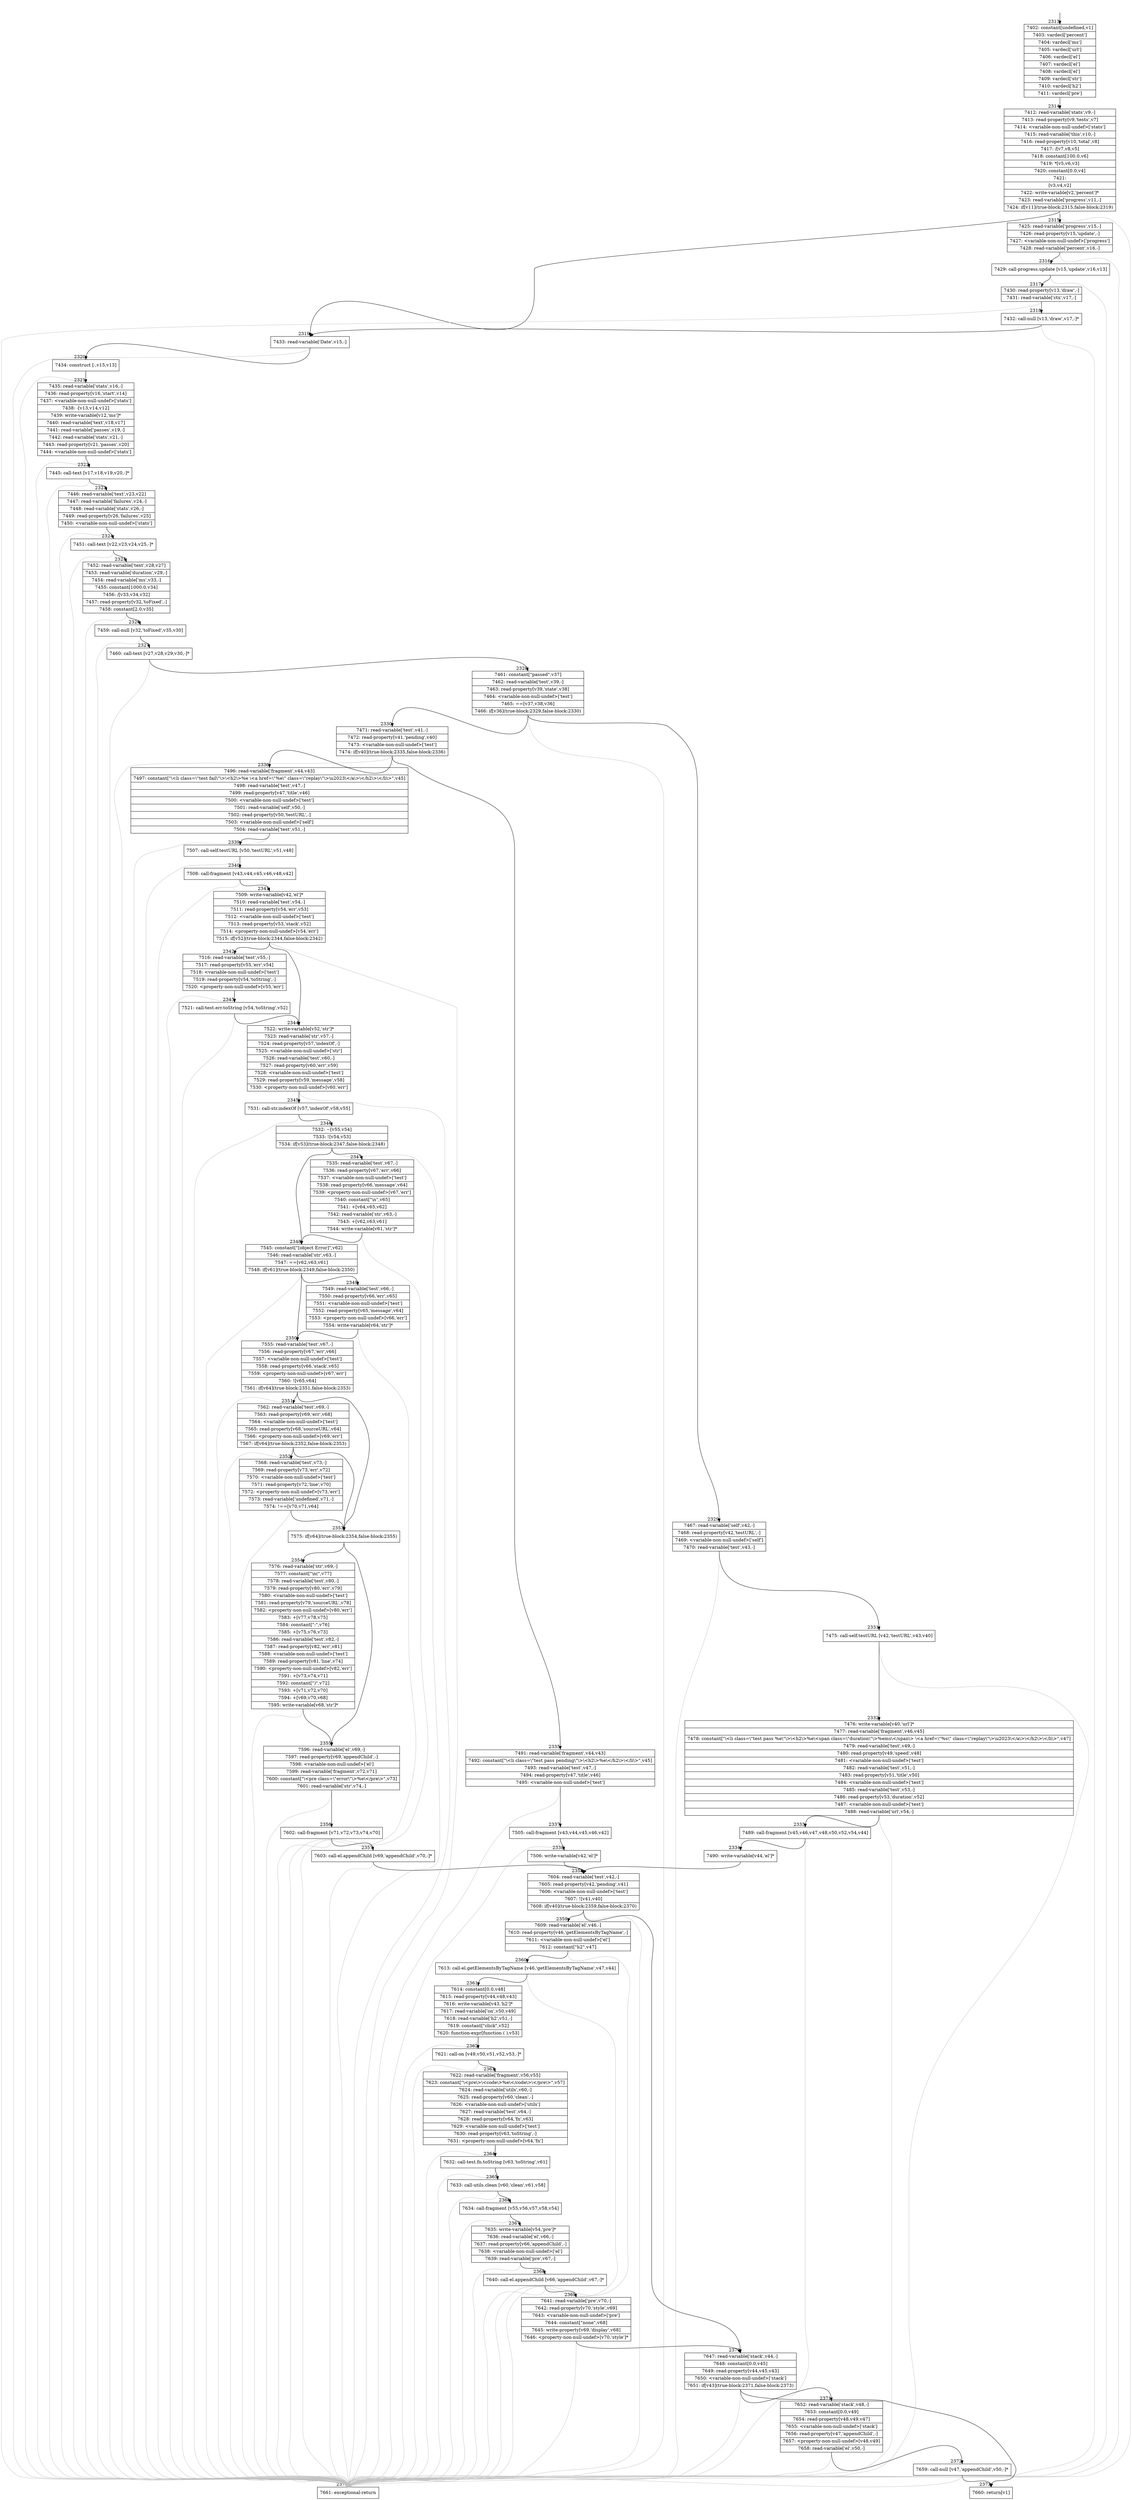 digraph {
rankdir="TD"
BB_entry207[shape=none,label=""];
BB_entry207 -> BB2313 [tailport=s, headport=n, headlabel="    2313"]
BB2313 [shape=record label="{7402: constant[undefined,v1]|7403: vardecl['percent']|7404: vardecl['ms']|7405: vardecl['url']|7406: vardecl['el']|7407: vardecl['el']|7408: vardecl['el']|7409: vardecl['str']|7410: vardecl['h2']|7411: vardecl['pre']}" ] 
BB2313 -> BB2314 [tailport=s, headport=n, headlabel="      2314"]
BB2314 [shape=record label="{7412: read-variable['stats',v9,-]|7413: read-property[v9,'tests',v7]|7414: \<variable-non-null-undef\>['stats']|7415: read-variable['this',v10,-]|7416: read-property[v10,'total',v8]|7417: /[v7,v8,v5]|7418: constant[100.0,v6]|7419: *[v5,v6,v3]|7420: constant[0.0,v4]|7421: |[v3,v4,v2]|7422: write-variable[v2,'percent']*|7423: read-variable['progress',v11,-]|7424: if[v11](true-block:2315,false-block:2319)}" ] 
BB2314 -> BB2315 [tailport=s, headport=n, headlabel="      2315"]
BB2314 -> BB2319 [tailport=s, headport=n, headlabel="      2319"]
BB2314 -> BB2374 [tailport=s, headport=n, color=gray, headlabel="      2374"]
BB2315 [shape=record label="{7425: read-variable['progress',v15,-]|7426: read-property[v15,'update',-]|7427: \<variable-non-null-undef\>['progress']|7428: read-variable['percent',v16,-]}" ] 
BB2315 -> BB2316 [tailport=s, headport=n, headlabel="      2316"]
BB2315 -> BB2374 [tailport=s, headport=n, color=gray]
BB2316 [shape=record label="{7429: call-progress.update [v15,'update',v16,v13]}" ] 
BB2316 -> BB2317 [tailport=s, headport=n, headlabel="      2317"]
BB2316 -> BB2374 [tailport=s, headport=n, color=gray]
BB2317 [shape=record label="{7430: read-property[v13,'draw',-]|7431: read-variable['ctx',v17,-]}" ] 
BB2317 -> BB2318 [tailport=s, headport=n, headlabel="      2318"]
BB2317 -> BB2374 [tailport=s, headport=n, color=gray]
BB2318 [shape=record label="{7432: call-null [v13,'draw',v17,-]*}" ] 
BB2318 -> BB2319 [tailport=s, headport=n]
BB2318 -> BB2374 [tailport=s, headport=n, color=gray]
BB2319 [shape=record label="{7433: read-variable['Date',v15,-]}" ] 
BB2319 -> BB2320 [tailport=s, headport=n, headlabel="      2320"]
BB2319 -> BB2374 [tailport=s, headport=n, color=gray]
BB2320 [shape=record label="{7434: construct [-,v15,v13]}" ] 
BB2320 -> BB2321 [tailport=s, headport=n, headlabel="      2321"]
BB2320 -> BB2374 [tailport=s, headport=n, color=gray]
BB2321 [shape=record label="{7435: read-variable['stats',v16,-]|7436: read-property[v16,'start',v14]|7437: \<variable-non-null-undef\>['stats']|7438: -[v13,v14,v12]|7439: write-variable[v12,'ms']*|7440: read-variable['text',v18,v17]|7441: read-variable['passes',v19,-]|7442: read-variable['stats',v21,-]|7443: read-property[v21,'passes',v20]|7444: \<variable-non-null-undef\>['stats']}" ] 
BB2321 -> BB2322 [tailport=s, headport=n, headlabel="      2322"]
BB2321 -> BB2374 [tailport=s, headport=n, color=gray]
BB2322 [shape=record label="{7445: call-text [v17,v18,v19,v20,-]*}" ] 
BB2322 -> BB2323 [tailport=s, headport=n, headlabel="      2323"]
BB2322 -> BB2374 [tailport=s, headport=n, color=gray]
BB2323 [shape=record label="{7446: read-variable['text',v23,v22]|7447: read-variable['failures',v24,-]|7448: read-variable['stats',v26,-]|7449: read-property[v26,'failures',v25]|7450: \<variable-non-null-undef\>['stats']}" ] 
BB2323 -> BB2324 [tailport=s, headport=n, headlabel="      2324"]
BB2323 -> BB2374 [tailport=s, headport=n, color=gray]
BB2324 [shape=record label="{7451: call-text [v22,v23,v24,v25,-]*}" ] 
BB2324 -> BB2325 [tailport=s, headport=n, headlabel="      2325"]
BB2324 -> BB2374 [tailport=s, headport=n, color=gray]
BB2325 [shape=record label="{7452: read-variable['text',v28,v27]|7453: read-variable['duration',v29,-]|7454: read-variable['ms',v33,-]|7455: constant[1000.0,v34]|7456: /[v33,v34,v32]|7457: read-property[v32,'toFixed',-]|7458: constant[2.0,v35]}" ] 
BB2325 -> BB2326 [tailport=s, headport=n, headlabel="      2326"]
BB2325 -> BB2374 [tailport=s, headport=n, color=gray]
BB2326 [shape=record label="{7459: call-null [v32,'toFixed',v35,v30]}" ] 
BB2326 -> BB2327 [tailport=s, headport=n, headlabel="      2327"]
BB2326 -> BB2374 [tailport=s, headport=n, color=gray]
BB2327 [shape=record label="{7460: call-text [v27,v28,v29,v30,-]*}" ] 
BB2327 -> BB2328 [tailport=s, headport=n, headlabel="      2328"]
BB2327 -> BB2374 [tailport=s, headport=n, color=gray]
BB2328 [shape=record label="{7461: constant[\"passed\",v37]|7462: read-variable['test',v39,-]|7463: read-property[v39,'state',v38]|7464: \<variable-non-null-undef\>['test']|7465: ==[v37,v38,v36]|7466: if[v36](true-block:2329,false-block:2330)}" ] 
BB2328 -> BB2329 [tailport=s, headport=n, headlabel="      2329"]
BB2328 -> BB2330 [tailport=s, headport=n, headlabel="      2330"]
BB2328 -> BB2374 [tailport=s, headport=n, color=gray]
BB2329 [shape=record label="{7467: read-variable['self',v42,-]|7468: read-property[v42,'testURL',-]|7469: \<variable-non-null-undef\>['self']|7470: read-variable['test',v43,-]}" ] 
BB2329 -> BB2331 [tailport=s, headport=n, headlabel="      2331"]
BB2329 -> BB2374 [tailport=s, headport=n, color=gray]
BB2330 [shape=record label="{7471: read-variable['test',v41,-]|7472: read-property[v41,'pending',v40]|7473: \<variable-non-null-undef\>['test']|7474: if[v40](true-block:2335,false-block:2336)}" ] 
BB2330 -> BB2335 [tailport=s, headport=n, headlabel="      2335"]
BB2330 -> BB2336 [tailport=s, headport=n, headlabel="      2336"]
BB2330 -> BB2374 [tailport=s, headport=n, color=gray]
BB2331 [shape=record label="{7475: call-self.testURL [v42,'testURL',v43,v40]}" ] 
BB2331 -> BB2332 [tailport=s, headport=n, headlabel="      2332"]
BB2331 -> BB2374 [tailport=s, headport=n, color=gray]
BB2332 [shape=record label="{7476: write-variable[v40,'url']*|7477: read-variable['fragment',v46,v45]|7478: constant[\"\\\<li class=\\\"test pass %e\\\"\\\>\\\<h2\\\>%e\\\<span class=\\\"duration\\\"\\\>%ems\\\</span\\\> \\\<a href=\\\"%s\\\" class=\\\"replay\\\"\\\>\\u2023\\\</a\\\>\\\</h2\\\>\\\</li\\\>\",v47]|7479: read-variable['test',v49,-]|7480: read-property[v49,'speed',v48]|7481: \<variable-non-null-undef\>['test']|7482: read-variable['test',v51,-]|7483: read-property[v51,'title',v50]|7484: \<variable-non-null-undef\>['test']|7485: read-variable['test',v53,-]|7486: read-property[v53,'duration',v52]|7487: \<variable-non-null-undef\>['test']|7488: read-variable['url',v54,-]}" ] 
BB2332 -> BB2333 [tailport=s, headport=n, headlabel="      2333"]
BB2332 -> BB2374 [tailport=s, headport=n, color=gray]
BB2333 [shape=record label="{7489: call-fragment [v45,v46,v47,v48,v50,v52,v54,v44]}" ] 
BB2333 -> BB2334 [tailport=s, headport=n, headlabel="      2334"]
BB2333 -> BB2374 [tailport=s, headport=n, color=gray]
BB2334 [shape=record label="{7490: write-variable[v44,'el']*}" ] 
BB2334 -> BB2358 [tailport=s, headport=n, headlabel="      2358"]
BB2335 [shape=record label="{7491: read-variable['fragment',v44,v43]|7492: constant[\"\\\<li class=\\\"test pass pending\\\"\\\>\\\<h2\\\>%e\\\</h2\\\>\\\</li\\\>\",v45]|7493: read-variable['test',v47,-]|7494: read-property[v47,'title',v46]|7495: \<variable-non-null-undef\>['test']}" ] 
BB2335 -> BB2337 [tailport=s, headport=n, headlabel="      2337"]
BB2335 -> BB2374 [tailport=s, headport=n, color=gray]
BB2336 [shape=record label="{7496: read-variable['fragment',v44,v43]|7497: constant[\"\\\<li class=\\\"test fail\\\"\\\>\\\<h2\\\>%e \\\<a href=\\\"%e\\\" class=\\\"replay\\\"\\\>\\u2023\\\</a\\\>\\\</h2\\\>\\\</li\\\>\",v45]|7498: read-variable['test',v47,-]|7499: read-property[v47,'title',v46]|7500: \<variable-non-null-undef\>['test']|7501: read-variable['self',v50,-]|7502: read-property[v50,'testURL',-]|7503: \<variable-non-null-undef\>['self']|7504: read-variable['test',v51,-]}" ] 
BB2336 -> BB2339 [tailport=s, headport=n, headlabel="      2339"]
BB2336 -> BB2374 [tailport=s, headport=n, color=gray]
BB2337 [shape=record label="{7505: call-fragment [v43,v44,v45,v46,v42]}" ] 
BB2337 -> BB2338 [tailport=s, headport=n, headlabel="      2338"]
BB2337 -> BB2374 [tailport=s, headport=n, color=gray]
BB2338 [shape=record label="{7506: write-variable[v42,'el']*}" ] 
BB2338 -> BB2358 [tailport=s, headport=n]
BB2339 [shape=record label="{7507: call-self.testURL [v50,'testURL',v51,v48]}" ] 
BB2339 -> BB2340 [tailport=s, headport=n, headlabel="      2340"]
BB2339 -> BB2374 [tailport=s, headport=n, color=gray]
BB2340 [shape=record label="{7508: call-fragment [v43,v44,v45,v46,v48,v42]}" ] 
BB2340 -> BB2341 [tailport=s, headport=n, headlabel="      2341"]
BB2340 -> BB2374 [tailport=s, headport=n, color=gray]
BB2341 [shape=record label="{7509: write-variable[v42,'el']*|7510: read-variable['test',v54,-]|7511: read-property[v54,'err',v53]|7512: \<variable-non-null-undef\>['test']|7513: read-property[v53,'stack',v52]|7514: \<property-non-null-undef\>[v54,'err']|7515: if[v52](true-block:2344,false-block:2342)}" ] 
BB2341 -> BB2344 [tailport=s, headport=n, headlabel="      2344"]
BB2341 -> BB2342 [tailport=s, headport=n, headlabel="      2342"]
BB2341 -> BB2374 [tailport=s, headport=n, color=gray]
BB2342 [shape=record label="{7516: read-variable['test',v55,-]|7517: read-property[v55,'err',v54]|7518: \<variable-non-null-undef\>['test']|7519: read-property[v54,'toString',-]|7520: \<property-non-null-undef\>[v55,'err']}" ] 
BB2342 -> BB2343 [tailport=s, headport=n, headlabel="      2343"]
BB2342 -> BB2374 [tailport=s, headport=n, color=gray]
BB2343 [shape=record label="{7521: call-test.err.toString [v54,'toString',v52]}" ] 
BB2343 -> BB2344 [tailport=s, headport=n]
BB2343 -> BB2374 [tailport=s, headport=n, color=gray]
BB2344 [shape=record label="{7522: write-variable[v52,'str']*|7523: read-variable['str',v57,-]|7524: read-property[v57,'indexOf',-]|7525: \<variable-non-null-undef\>['str']|7526: read-variable['test',v60,-]|7527: read-property[v60,'err',v59]|7528: \<variable-non-null-undef\>['test']|7529: read-property[v59,'message',v58]|7530: \<property-non-null-undef\>[v60,'err']}" ] 
BB2344 -> BB2345 [tailport=s, headport=n, headlabel="      2345"]
BB2344 -> BB2374 [tailport=s, headport=n, color=gray]
BB2345 [shape=record label="{7531: call-str.indexOf [v57,'indexOf',v58,v55]}" ] 
BB2345 -> BB2346 [tailport=s, headport=n, headlabel="      2346"]
BB2345 -> BB2374 [tailport=s, headport=n, color=gray]
BB2346 [shape=record label="{7532: ~[v55,v54]|7533: ![v54,v53]|7534: if[v53](true-block:2347,false-block:2348)}" ] 
BB2346 -> BB2347 [tailport=s, headport=n, headlabel="      2347"]
BB2346 -> BB2348 [tailport=s, headport=n, headlabel="      2348"]
BB2346 -> BB2374 [tailport=s, headport=n, color=gray]
BB2347 [shape=record label="{7535: read-variable['test',v67,-]|7536: read-property[v67,'err',v66]|7537: \<variable-non-null-undef\>['test']|7538: read-property[v66,'message',v64]|7539: \<property-non-null-undef\>[v67,'err']|7540: constant[\"\\n\",v65]|7541: +[v64,v65,v62]|7542: read-variable['str',v63,-]|7543: +[v62,v63,v61]|7544: write-variable[v61,'str']*}" ] 
BB2347 -> BB2348 [tailport=s, headport=n]
BB2347 -> BB2374 [tailport=s, headport=n, color=gray]
BB2348 [shape=record label="{7545: constant[\"[object Error]\",v62]|7546: read-variable['str',v63,-]|7547: ==[v62,v63,v61]|7548: if[v61](true-block:2349,false-block:2350)}" ] 
BB2348 -> BB2349 [tailport=s, headport=n, headlabel="      2349"]
BB2348 -> BB2350 [tailport=s, headport=n, headlabel="      2350"]
BB2348 -> BB2374 [tailport=s, headport=n, color=gray]
BB2349 [shape=record label="{7549: read-variable['test',v66,-]|7550: read-property[v66,'err',v65]|7551: \<variable-non-null-undef\>['test']|7552: read-property[v65,'message',v64]|7553: \<property-non-null-undef\>[v66,'err']|7554: write-variable[v64,'str']*}" ] 
BB2349 -> BB2350 [tailport=s, headport=n]
BB2349 -> BB2374 [tailport=s, headport=n, color=gray]
BB2350 [shape=record label="{7555: read-variable['test',v67,-]|7556: read-property[v67,'err',v66]|7557: \<variable-non-null-undef\>['test']|7558: read-property[v66,'stack',v65]|7559: \<property-non-null-undef\>[v67,'err']|7560: ![v65,v64]|7561: if[v64](true-block:2351,false-block:2353)}" ] 
BB2350 -> BB2353 [tailport=s, headport=n, headlabel="      2353"]
BB2350 -> BB2351 [tailport=s, headport=n, headlabel="      2351"]
BB2350 -> BB2374 [tailport=s, headport=n, color=gray]
BB2351 [shape=record label="{7562: read-variable['test',v69,-]|7563: read-property[v69,'err',v68]|7564: \<variable-non-null-undef\>['test']|7565: read-property[v68,'sourceURL',v64]|7566: \<property-non-null-undef\>[v69,'err']|7567: if[v64](true-block:2352,false-block:2353)}" ] 
BB2351 -> BB2353 [tailport=s, headport=n]
BB2351 -> BB2352 [tailport=s, headport=n, headlabel="      2352"]
BB2351 -> BB2374 [tailport=s, headport=n, color=gray]
BB2352 [shape=record label="{7568: read-variable['test',v73,-]|7569: read-property[v73,'err',v72]|7570: \<variable-non-null-undef\>['test']|7571: read-property[v72,'line',v70]|7572: \<property-non-null-undef\>[v73,'err']|7573: read-variable['undefined',v71,-]|7574: !==[v70,v71,v64]}" ] 
BB2352 -> BB2353 [tailport=s, headport=n]
BB2352 -> BB2374 [tailport=s, headport=n, color=gray]
BB2353 [shape=record label="{7575: if[v64](true-block:2354,false-block:2355)}" ] 
BB2353 -> BB2354 [tailport=s, headport=n, headlabel="      2354"]
BB2353 -> BB2355 [tailport=s, headport=n, headlabel="      2355"]
BB2354 [shape=record label="{7576: read-variable['str',v69,-]|7577: constant[\"\\n(\",v77]|7578: read-variable['test',v80,-]|7579: read-property[v80,'err',v79]|7580: \<variable-non-null-undef\>['test']|7581: read-property[v79,'sourceURL',v78]|7582: \<property-non-null-undef\>[v80,'err']|7583: +[v77,v78,v75]|7584: constant[\":\",v76]|7585: +[v75,v76,v73]|7586: read-variable['test',v82,-]|7587: read-property[v82,'err',v81]|7588: \<variable-non-null-undef\>['test']|7589: read-property[v81,'line',v74]|7590: \<property-non-null-undef\>[v82,'err']|7591: +[v73,v74,v71]|7592: constant[\")\",v72]|7593: +[v71,v72,v70]|7594: +[v69,v70,v68]|7595: write-variable[v68,'str']*}" ] 
BB2354 -> BB2355 [tailport=s, headport=n]
BB2354 -> BB2374 [tailport=s, headport=n, color=gray]
BB2355 [shape=record label="{7596: read-variable['el',v69,-]|7597: read-property[v69,'appendChild',-]|7598: \<variable-non-null-undef\>['el']|7599: read-variable['fragment',v72,v71]|7600: constant[\"\\\<pre class=\\\"error\\\"\\\>%e\\\</pre\\\>\",v73]|7601: read-variable['str',v74,-]}" ] 
BB2355 -> BB2356 [tailport=s, headport=n, headlabel="      2356"]
BB2355 -> BB2374 [tailport=s, headport=n, color=gray]
BB2356 [shape=record label="{7602: call-fragment [v71,v72,v73,v74,v70]}" ] 
BB2356 -> BB2357 [tailport=s, headport=n, headlabel="      2357"]
BB2356 -> BB2374 [tailport=s, headport=n, color=gray]
BB2357 [shape=record label="{7603: call-el.appendChild [v69,'appendChild',v70,-]*}" ] 
BB2357 -> BB2358 [tailport=s, headport=n]
BB2357 -> BB2374 [tailport=s, headport=n, color=gray]
BB2358 [shape=record label="{7604: read-variable['test',v42,-]|7605: read-property[v42,'pending',v41]|7606: \<variable-non-null-undef\>['test']|7607: ![v41,v40]|7608: if[v40](true-block:2359,false-block:2370)}" ] 
BB2358 -> BB2359 [tailport=s, headport=n, headlabel="      2359"]
BB2358 -> BB2370 [tailport=s, headport=n, headlabel="      2370"]
BB2358 -> BB2374 [tailport=s, headport=n, color=gray]
BB2359 [shape=record label="{7609: read-variable['el',v46,-]|7610: read-property[v46,'getElementsByTagName',-]|7611: \<variable-non-null-undef\>['el']|7612: constant[\"h2\",v47]}" ] 
BB2359 -> BB2360 [tailport=s, headport=n, headlabel="      2360"]
BB2359 -> BB2374 [tailport=s, headport=n, color=gray]
BB2360 [shape=record label="{7613: call-el.getElementsByTagName [v46,'getElementsByTagName',v47,v44]}" ] 
BB2360 -> BB2361 [tailport=s, headport=n, headlabel="      2361"]
BB2360 -> BB2374 [tailport=s, headport=n, color=gray]
BB2361 [shape=record label="{7614: constant[0.0,v48]|7615: read-property[v44,v48,v43]|7616: write-variable[v43,'h2']*|7617: read-variable['on',v50,v49]|7618: read-variable['h2',v51,-]|7619: constant[\"click\",v52]|7620: function-expr[function ( ),v53]}" ] 
BB2361 -> BB2362 [tailport=s, headport=n, headlabel="      2362"]
BB2361 -> BB2374 [tailport=s, headport=n, color=gray]
BB2362 [shape=record label="{7621: call-on [v49,v50,v51,v52,v53,-]*}" ] 
BB2362 -> BB2363 [tailport=s, headport=n, headlabel="      2363"]
BB2362 -> BB2374 [tailport=s, headport=n, color=gray]
BB2363 [shape=record label="{7622: read-variable['fragment',v56,v55]|7623: constant[\"\\\<pre\\\>\\\<code\\\>%e\\\</code\\\>\\\</pre\\\>\",v57]|7624: read-variable['utils',v60,-]|7625: read-property[v60,'clean',-]|7626: \<variable-non-null-undef\>['utils']|7627: read-variable['test',v64,-]|7628: read-property[v64,'fn',v63]|7629: \<variable-non-null-undef\>['test']|7630: read-property[v63,'toString',-]|7631: \<property-non-null-undef\>[v64,'fn']}" ] 
BB2363 -> BB2364 [tailport=s, headport=n, headlabel="      2364"]
BB2363 -> BB2374 [tailport=s, headport=n, color=gray]
BB2364 [shape=record label="{7632: call-test.fn.toString [v63,'toString',v61]}" ] 
BB2364 -> BB2365 [tailport=s, headport=n, headlabel="      2365"]
BB2364 -> BB2374 [tailport=s, headport=n, color=gray]
BB2365 [shape=record label="{7633: call-utils.clean [v60,'clean',v61,v58]}" ] 
BB2365 -> BB2366 [tailport=s, headport=n, headlabel="      2366"]
BB2365 -> BB2374 [tailport=s, headport=n, color=gray]
BB2366 [shape=record label="{7634: call-fragment [v55,v56,v57,v58,v54]}" ] 
BB2366 -> BB2367 [tailport=s, headport=n, headlabel="      2367"]
BB2366 -> BB2374 [tailport=s, headport=n, color=gray]
BB2367 [shape=record label="{7635: write-variable[v54,'pre']*|7636: read-variable['el',v66,-]|7637: read-property[v66,'appendChild',-]|7638: \<variable-non-null-undef\>['el']|7639: read-variable['pre',v67,-]}" ] 
BB2367 -> BB2368 [tailport=s, headport=n, headlabel="      2368"]
BB2367 -> BB2374 [tailport=s, headport=n, color=gray]
BB2368 [shape=record label="{7640: call-el.appendChild [v66,'appendChild',v67,-]*}" ] 
BB2368 -> BB2369 [tailport=s, headport=n, headlabel="      2369"]
BB2368 -> BB2374 [tailport=s, headport=n, color=gray]
BB2369 [shape=record label="{7641: read-variable['pre',v70,-]|7642: read-property[v70,'style',v69]|7643: \<variable-non-null-undef\>['pre']|7644: constant[\"none\",v68]|7645: write-property[v69,'display',v68]|7646: \<property-non-null-undef\>[v70,'style']*}" ] 
BB2369 -> BB2370 [tailport=s, headport=n]
BB2369 -> BB2374 [tailport=s, headport=n, color=gray]
BB2370 [shape=record label="{7647: read-variable['stack',v44,-]|7648: constant[0.0,v45]|7649: read-property[v44,v45,v43]|7650: \<variable-non-null-undef\>['stack']|7651: if[v43](true-block:2371,false-block:2373)}" ] 
BB2370 -> BB2371 [tailport=s, headport=n, headlabel="      2371"]
BB2370 -> BB2373 [tailport=s, headport=n, headlabel="      2373"]
BB2370 -> BB2374 [tailport=s, headport=n, color=gray]
BB2371 [shape=record label="{7652: read-variable['stack',v48,-]|7653: constant[0.0,v49]|7654: read-property[v48,v49,v47]|7655: \<variable-non-null-undef\>['stack']|7656: read-property[v47,'appendChild',-]|7657: \<property-non-null-undef\>[v48,v49]|7658: read-variable['el',v50,-]}" ] 
BB2371 -> BB2372 [tailport=s, headport=n, headlabel="      2372"]
BB2371 -> BB2374 [tailport=s, headport=n, color=gray]
BB2372 [shape=record label="{7659: call-null [v47,'appendChild',v50,-]*}" ] 
BB2372 -> BB2373 [tailport=s, headport=n]
BB2372 -> BB2374 [tailport=s, headport=n, color=gray]
BB2373 [shape=record label="{7660: return[v1]}" ] 
BB2374 [shape=record label="{7661: exceptional-return}" ] 
//#$~ 2822
}
